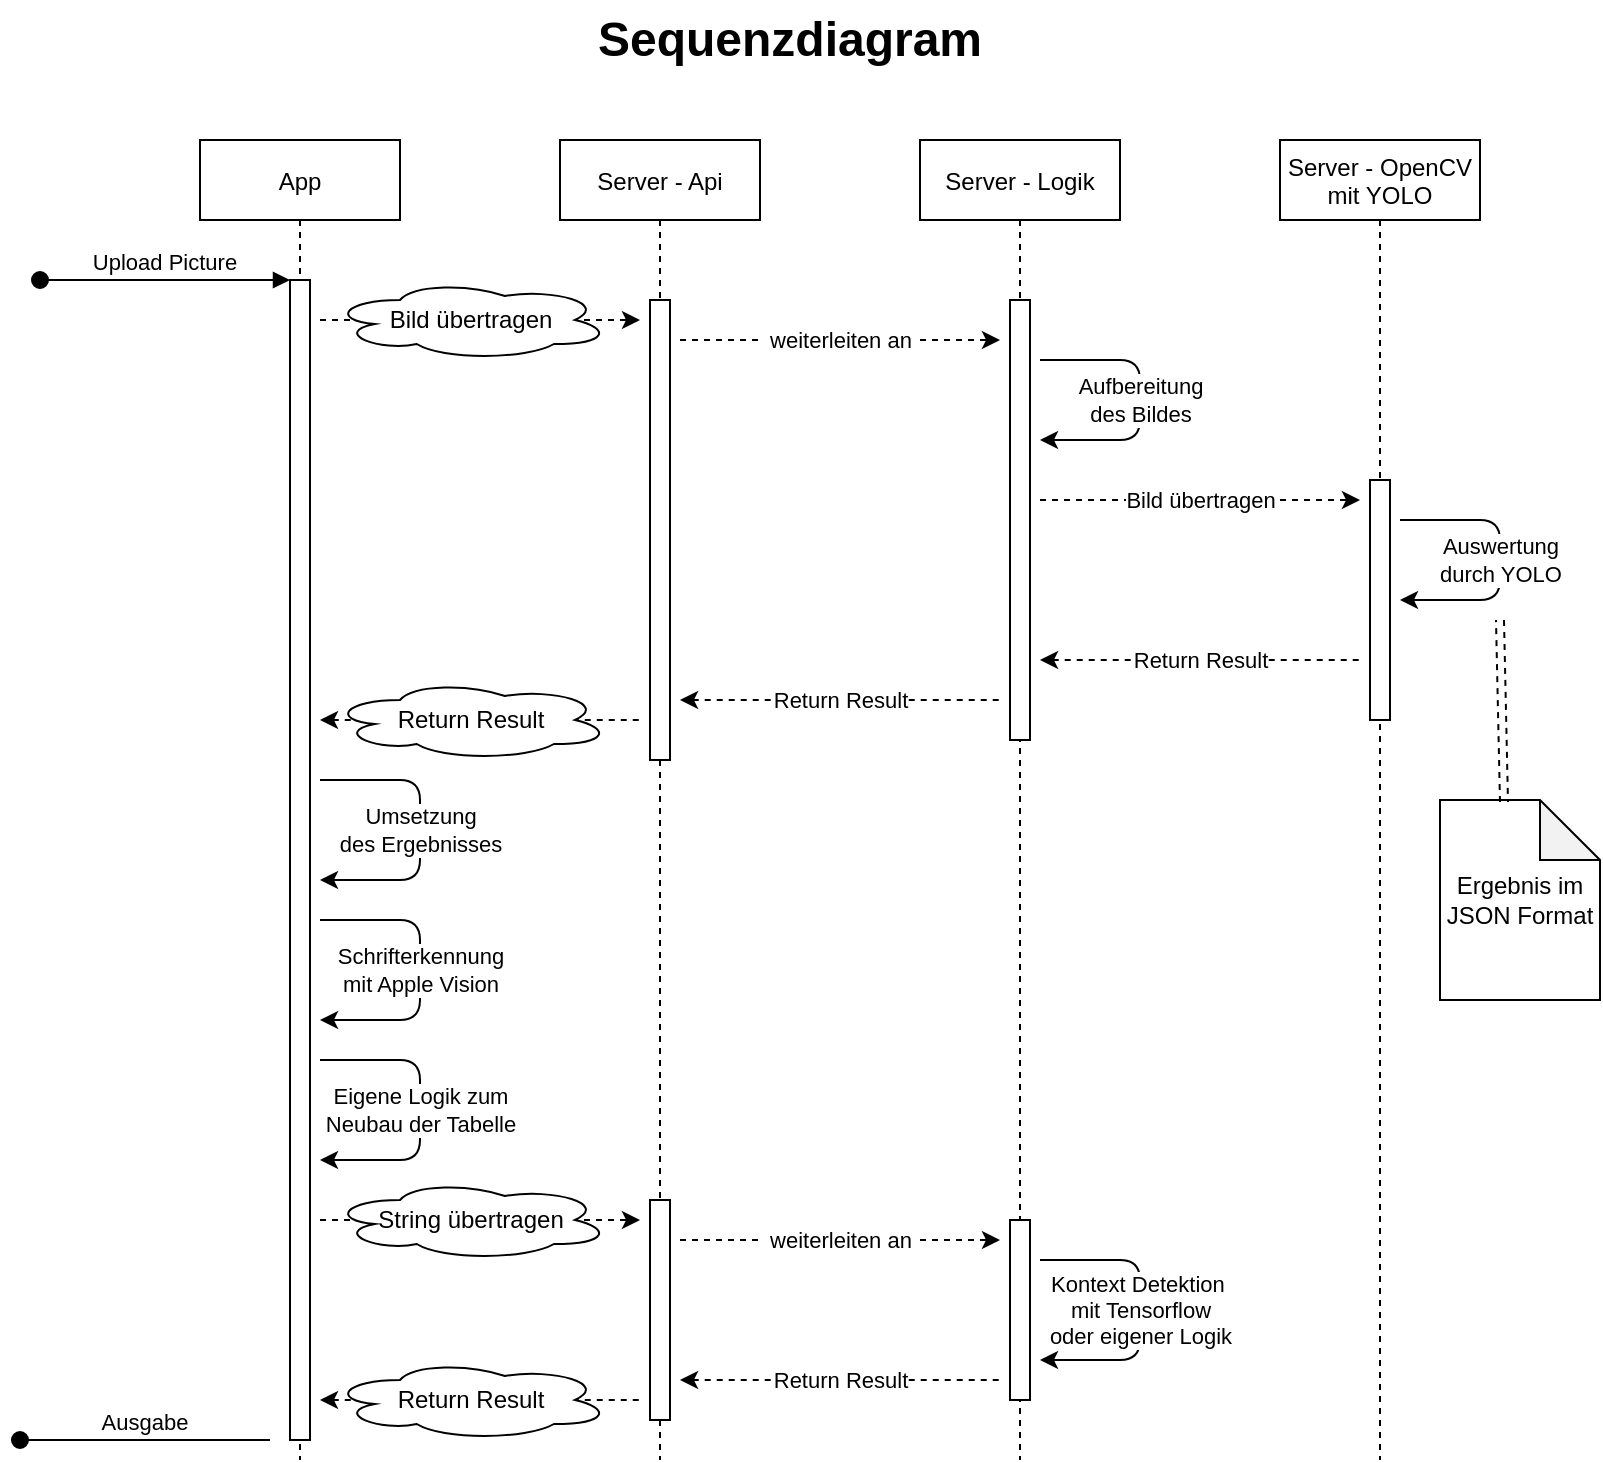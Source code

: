 <mxfile version="13.6.2" type="device" pages="3"><diagram id="kgpKYQtTHZ0yAKxKKP6v" name="Sequenzdiagram"><mxGraphModel dx="946" dy="725" grid="1" gridSize="10" guides="1" tooltips="1" connect="1" arrows="1" fold="1" page="1" pageScale="1" pageWidth="850" pageHeight="1100" math="0" shadow="0"><root><mxCell id="0"/><mxCell id="1" parent="0"/><mxCell id="3nuBFxr9cyL0pnOWT2aG-1" value="App" style="shape=umlLifeline;perimeter=lifelinePerimeter;container=1;collapsible=0;recursiveResize=0;rounded=0;shadow=0;strokeWidth=1;" parent="1" vertex="1"><mxGeometry x="120" y="80" width="100" height="660" as="geometry"/></mxCell><mxCell id="3nuBFxr9cyL0pnOWT2aG-2" value="" style="points=[];perimeter=orthogonalPerimeter;rounded=0;shadow=0;strokeWidth=1;" parent="3nuBFxr9cyL0pnOWT2aG-1" vertex="1"><mxGeometry x="45" y="70" width="10" height="580" as="geometry"/></mxCell><mxCell id="3nuBFxr9cyL0pnOWT2aG-3" value="Upload Picture" style="verticalAlign=bottom;startArrow=oval;endArrow=block;startSize=8;shadow=0;strokeWidth=1;" parent="3nuBFxr9cyL0pnOWT2aG-1" target="3nuBFxr9cyL0pnOWT2aG-2" edge="1"><mxGeometry relative="1" as="geometry"><mxPoint x="-80" y="70" as="sourcePoint"/></mxGeometry></mxCell><mxCell id="3nuBFxr9cyL0pnOWT2aG-5" value="Server - Api" style="shape=umlLifeline;perimeter=lifelinePerimeter;container=1;collapsible=0;recursiveResize=0;rounded=0;shadow=0;strokeWidth=1;" parent="1" vertex="1"><mxGeometry x="300" y="80" width="100" height="660" as="geometry"/></mxCell><mxCell id="3nuBFxr9cyL0pnOWT2aG-6" value="" style="points=[];perimeter=orthogonalPerimeter;rounded=0;shadow=0;strokeWidth=1;" parent="3nuBFxr9cyL0pnOWT2aG-5" vertex="1"><mxGeometry x="45" y="80" width="10" height="230" as="geometry"/></mxCell><mxCell id="Dq4gRBtHRF4H-xhTOPw5-3" value="" style="points=[];perimeter=orthogonalPerimeter;rounded=0;shadow=0;strokeWidth=1;" vertex="1" parent="3nuBFxr9cyL0pnOWT2aG-5"><mxGeometry x="45" y="530" width="10" height="110" as="geometry"/></mxCell><mxCell id="b-IR8Qya_1UxEJyOb2vk-2" value="Server - Logik" style="shape=umlLifeline;perimeter=lifelinePerimeter;container=1;collapsible=0;recursiveResize=0;rounded=0;shadow=0;strokeWidth=1;" parent="1" vertex="1"><mxGeometry x="480" y="80" width="100" height="660" as="geometry"/></mxCell><mxCell id="b-IR8Qya_1UxEJyOb2vk-3" value="" style="points=[];perimeter=orthogonalPerimeter;rounded=0;shadow=0;strokeWidth=1;" parent="b-IR8Qya_1UxEJyOb2vk-2" vertex="1"><mxGeometry x="45" y="80" width="10" height="220" as="geometry"/></mxCell><mxCell id="Dq4gRBtHRF4H-xhTOPw5-8" value="" style="points=[];perimeter=orthogonalPerimeter;rounded=0;shadow=0;strokeWidth=1;" vertex="1" parent="b-IR8Qya_1UxEJyOb2vk-2"><mxGeometry x="45" y="540" width="10" height="90" as="geometry"/></mxCell><mxCell id="b-IR8Qya_1UxEJyOb2vk-4" value="Server - OpenCV&#10;mit YOLO" style="shape=umlLifeline;perimeter=lifelinePerimeter;container=1;collapsible=0;recursiveResize=0;rounded=0;shadow=0;strokeWidth=1;" parent="1" vertex="1"><mxGeometry x="660" y="80" width="100" height="660" as="geometry"/></mxCell><mxCell id="b-IR8Qya_1UxEJyOb2vk-5" value="" style="points=[];perimeter=orthogonalPerimeter;rounded=0;shadow=0;strokeWidth=1;" parent="b-IR8Qya_1UxEJyOb2vk-4" vertex="1"><mxGeometry x="45" y="170" width="10" height="120" as="geometry"/></mxCell><mxCell id="b-IR8Qya_1UxEJyOb2vk-7" value="&amp;nbsp;weiterleiten an&amp;nbsp;" style="endArrow=classic;html=1;dashed=1;" parent="1" edge="1"><mxGeometry width="50" height="50" relative="1" as="geometry"><mxPoint x="360" y="180" as="sourcePoint"/><mxPoint x="520" y="180" as="targetPoint"/><Array as="points"/></mxGeometry></mxCell><mxCell id="b-IR8Qya_1UxEJyOb2vk-9" value="Bild übertragen" style="endArrow=classic;html=1;dashed=1;" parent="1" edge="1"><mxGeometry relative="1" as="geometry"><mxPoint x="180" y="170" as="sourcePoint"/><mxPoint x="340" y="170" as="targetPoint"/></mxGeometry></mxCell><mxCell id="b-IR8Qya_1UxEJyOb2vk-10" value="Bild übertragen" style="shape=cloud;html=1;outlineConnect=0;" parent="b-IR8Qya_1UxEJyOb2vk-9" vertex="1"><mxGeometry width="140" height="40" relative="1" as="geometry"><mxPoint x="-75" y="-20" as="offset"/></mxGeometry></mxCell><mxCell id="b-IR8Qya_1UxEJyOb2vk-11" value="Aufbereitung &lt;br&gt;des Bildes" style="endArrow=classic;html=1;" parent="1" edge="1"><mxGeometry width="50" height="50" relative="1" as="geometry"><mxPoint x="540" y="190" as="sourcePoint"/><mxPoint x="540" y="230" as="targetPoint"/><Array as="points"><mxPoint x="590" y="190"/><mxPoint x="590" y="230"/></Array></mxGeometry></mxCell><mxCell id="b-IR8Qya_1UxEJyOb2vk-12" value="Bild übertragen" style="endArrow=classic;html=1;dashed=1;" parent="1" edge="1"><mxGeometry width="50" height="50" relative="1" as="geometry"><mxPoint x="540" y="260" as="sourcePoint"/><mxPoint x="700" y="260" as="targetPoint"/><Array as="points"><mxPoint x="610" y="260"/></Array></mxGeometry></mxCell><mxCell id="b-IR8Qya_1UxEJyOb2vk-13" value="Auswertung &lt;br&gt;durch YOLO" style="endArrow=classic;html=1;" parent="1" edge="1"><mxGeometry width="50" height="50" relative="1" as="geometry"><mxPoint x="720" y="270" as="sourcePoint"/><mxPoint x="720" y="310" as="targetPoint"/><Array as="points"><mxPoint x="770" y="270"/><mxPoint x="770" y="310"/></Array></mxGeometry></mxCell><mxCell id="b-IR8Qya_1UxEJyOb2vk-14" value="Return Result" style="endArrow=none;html=1;dashed=1;startArrow=classic;startFill=1;endFill=0;" parent="1" edge="1"><mxGeometry width="50" height="50" relative="1" as="geometry"><mxPoint x="540" y="340" as="sourcePoint"/><mxPoint x="700" y="340" as="targetPoint"/><Array as="points"><mxPoint x="610" y="340"/></Array></mxGeometry></mxCell><mxCell id="b-IR8Qya_1UxEJyOb2vk-15" value="Return Result" style="endArrow=none;html=1;dashed=1;startArrow=classic;startFill=1;endFill=0;" parent="1" edge="1"><mxGeometry width="50" height="50" relative="1" as="geometry"><mxPoint x="360" y="360" as="sourcePoint"/><mxPoint x="520" y="360" as="targetPoint"/><Array as="points"><mxPoint x="430" y="360"/></Array></mxGeometry></mxCell><mxCell id="b-IR8Qya_1UxEJyOb2vk-16" value="Bild übertragen" style="endArrow=none;html=1;dashed=1;endFill=0;startArrow=classic;startFill=1;" parent="1" edge="1"><mxGeometry relative="1" as="geometry"><mxPoint x="180" y="370" as="sourcePoint"/><mxPoint x="340" y="370" as="targetPoint"/></mxGeometry></mxCell><mxCell id="b-IR8Qya_1UxEJyOb2vk-17" value="Return Result" style="shape=cloud;html=1;outlineConnect=0;" parent="b-IR8Qya_1UxEJyOb2vk-16" vertex="1"><mxGeometry width="140" height="40" relative="1" as="geometry"><mxPoint x="-75" y="-20" as="offset"/></mxGeometry></mxCell><mxCell id="b-IR8Qya_1UxEJyOb2vk-19" value="Ergebnis im JSON Format" style="shape=note;whiteSpace=wrap;html=1;backgroundOutline=1;darkOpacity=0.05;" parent="1" vertex="1"><mxGeometry x="740" y="410" width="80" height="100" as="geometry"/></mxCell><mxCell id="b-IR8Qya_1UxEJyOb2vk-22" value="" style="shape=link;html=1;dashed=1;startArrow=classic;startFill=1;endArrow=none;endFill=0;entryX=0.4;entryY=0.01;entryDx=0;entryDy=0;entryPerimeter=0;" parent="1" target="b-IR8Qya_1UxEJyOb2vk-19" edge="1"><mxGeometry width="100" relative="1" as="geometry"><mxPoint x="770" y="320" as="sourcePoint"/><mxPoint x="880" y="330" as="targetPoint"/></mxGeometry></mxCell><mxCell id="b-IR8Qya_1UxEJyOb2vk-23" value="Umsetzung &lt;br&gt;des Ergebnisses" style="endArrow=classic;html=1;" parent="1" edge="1"><mxGeometry width="50" height="50" relative="1" as="geometry"><mxPoint x="180" y="400" as="sourcePoint"/><mxPoint x="180" y="450" as="targetPoint"/><Array as="points"><mxPoint x="230" y="400"/><mxPoint x="230" y="450"/></Array></mxGeometry></mxCell><mxCell id="b-IR8Qya_1UxEJyOb2vk-25" value="Schrifterkennung &lt;br&gt;mit Apple Vision" style="endArrow=classic;html=1;" parent="1" edge="1"><mxGeometry width="50" height="50" relative="1" as="geometry"><mxPoint x="180" y="470" as="sourcePoint"/><mxPoint x="180" y="520" as="targetPoint"/><Array as="points"><mxPoint x="230" y="470"/><mxPoint x="230" y="520"/></Array></mxGeometry></mxCell><mxCell id="b-IR8Qya_1UxEJyOb2vk-26" value="Eigene Logik zum &lt;br&gt;Neubau der Tabelle" style="endArrow=classic;html=1;" parent="1" edge="1"><mxGeometry width="50" height="50" relative="1" as="geometry"><mxPoint x="180" y="540" as="sourcePoint"/><mxPoint x="180" y="590" as="targetPoint"/><Array as="points"><mxPoint x="230" y="540"/><mxPoint x="230" y="590"/></Array></mxGeometry></mxCell><mxCell id="b-IR8Qya_1UxEJyOb2vk-27" value="Ausgabe" style="verticalAlign=bottom;startArrow=oval;endArrow=none;startSize=8;shadow=0;strokeWidth=1;endFill=0;" parent="1" edge="1"><mxGeometry relative="1" as="geometry"><mxPoint x="30" y="730" as="sourcePoint"/><mxPoint x="155" y="730" as="targetPoint"/></mxGeometry></mxCell><mxCell id="Dq4gRBtHRF4H-xhTOPw5-1" value="" style="endArrow=classic;html=1;dashed=1;" edge="1" parent="1"><mxGeometry relative="1" as="geometry"><mxPoint x="180" y="620" as="sourcePoint"/><mxPoint x="340" y="620" as="targetPoint"/></mxGeometry></mxCell><mxCell id="Dq4gRBtHRF4H-xhTOPw5-2" value="String übertragen" style="shape=cloud;html=1;outlineConnect=0;" vertex="1" parent="Dq4gRBtHRF4H-xhTOPw5-1"><mxGeometry width="140" height="40" relative="1" as="geometry"><mxPoint x="-75" y="-20" as="offset"/></mxGeometry></mxCell><mxCell id="Dq4gRBtHRF4H-xhTOPw5-4" value="Bild übertragen" style="endArrow=none;html=1;dashed=1;endFill=0;startArrow=classic;startFill=1;" edge="1" parent="1"><mxGeometry relative="1" as="geometry"><mxPoint x="180" y="710" as="sourcePoint"/><mxPoint x="340" y="710" as="targetPoint"/></mxGeometry></mxCell><mxCell id="Dq4gRBtHRF4H-xhTOPw5-5" value="Return Result" style="shape=cloud;html=1;outlineConnect=0;" vertex="1" parent="Dq4gRBtHRF4H-xhTOPw5-4"><mxGeometry width="140" height="40" relative="1" as="geometry"><mxPoint x="-75" y="-20" as="offset"/></mxGeometry></mxCell><mxCell id="Dq4gRBtHRF4H-xhTOPw5-9" value="&amp;nbsp;weiterleiten an&amp;nbsp;" style="endArrow=classic;html=1;dashed=1;" edge="1" parent="1"><mxGeometry width="50" height="50" relative="1" as="geometry"><mxPoint x="360" y="630" as="sourcePoint"/><mxPoint x="520" y="630" as="targetPoint"/><Array as="points"/></mxGeometry></mxCell><mxCell id="Dq4gRBtHRF4H-xhTOPw5-10" value="Return Result" style="endArrow=none;html=1;dashed=1;startArrow=classic;startFill=1;endFill=0;" edge="1" parent="1"><mxGeometry width="50" height="50" relative="1" as="geometry"><mxPoint x="360" y="700" as="sourcePoint"/><mxPoint x="520" y="700" as="targetPoint"/><Array as="points"><mxPoint x="430" y="700"/></Array></mxGeometry></mxCell><mxCell id="Dq4gRBtHRF4H-xhTOPw5-11" value="Kontext Detektion&amp;nbsp;&lt;br&gt;mit Tensorflow &lt;br&gt;oder eigener Logik" style="endArrow=classic;html=1;" edge="1" parent="1"><mxGeometry width="50" height="50" relative="1" as="geometry"><mxPoint x="540" y="640" as="sourcePoint"/><mxPoint x="540" y="690" as="targetPoint"/><Array as="points"><mxPoint x="590" y="640"/><mxPoint x="590" y="690"/></Array></mxGeometry></mxCell><mxCell id="Q8M0xVNfybWmAIiNH_eL-1" value="&lt;b&gt;&lt;font style=&quot;font-size: 24px ; background-color: rgb(255 , 255 , 255)&quot;&gt;Sequenzdiagram&lt;/font&gt;&lt;/b&gt;" style="text;html=1;strokeColor=none;fillColor=none;align=center;verticalAlign=middle;whiteSpace=wrap;rounded=0;glass=0;sketch=1;" vertex="1" parent="1"><mxGeometry x="20" y="10" width="790" height="40" as="geometry"/></mxCell></root></mxGraphModel></diagram><diagram id="tfu1wqVrg6PJkNMNVUtM" name="Components"><mxGraphModel dx="1577" dy="1208" grid="1" gridSize="10" guides="1" tooltips="1" connect="1" arrows="1" fold="1" page="1" pageScale="1" pageWidth="1169" pageHeight="827" math="0" shadow="0"><root><mxCell id="jyQlhVVF2kd9YnU8fo42-0"/><mxCell id="jyQlhVVF2kd9YnU8fo42-1" parent="jyQlhVVF2kd9YnU8fo42-0"/><mxCell id="ochIRivkE4DEXO8nnn-8-16" value="" style="rounded=1;whiteSpace=wrap;html=1;glass=0;sketch=1;" vertex="1" parent="jyQlhVVF2kd9YnU8fo42-1"><mxGeometry x="704" y="160" width="400" height="530" as="geometry"/></mxCell><mxCell id="ochIRivkE4DEXO8nnn-8-15" value="" style="rounded=1;whiteSpace=wrap;html=1;glass=0;sketch=1;" vertex="1" parent="jyQlhVVF2kd9YnU8fo42-1"><mxGeometry x="64" y="160" width="400" height="530" as="geometry"/></mxCell><mxCell id="ochIRivkE4DEXO8nnn-8-5" style="edgeStyle=orthogonalEdgeStyle;rounded=0;orthogonalLoop=1;jettySize=auto;html=1;entryX=1;entryY=0.5;entryDx=0;entryDy=0;startArrow=oval;startFill=1;endArrow=halfCircle;endFill=0;" edge="1" parent="jyQlhVVF2kd9YnU8fo42-1" source="jyQlhVVF2kd9YnU8fo42-3" target="jyQlhVVF2kd9YnU8fo42-8"><mxGeometry relative="1" as="geometry"/></mxCell><mxCell id="ochIRivkE4DEXO8nnn-8-6" style="edgeStyle=orthogonalEdgeStyle;rounded=0;orthogonalLoop=1;jettySize=auto;html=1;entryX=0.5;entryY=1;entryDx=0;entryDy=0;startArrow=oval;startFill=1;endArrow=halfCircle;endFill=0;strokeWidth=2;" edge="1" parent="jyQlhVVF2kd9YnU8fo42-1" source="jyQlhVVF2kd9YnU8fo42-3" target="jyQlhVVF2kd9YnU8fo42-6"><mxGeometry relative="1" as="geometry"/></mxCell><mxCell id="ochIRivkE4DEXO8nnn-8-7" style="edgeStyle=orthogonalEdgeStyle;rounded=0;orthogonalLoop=1;jettySize=auto;html=1;entryX=0.5;entryY=1;entryDx=0;entryDy=0;startArrow=oval;startFill=1;endArrow=halfCircle;endFill=0;strokeWidth=2;" edge="1" parent="jyQlhVVF2kd9YnU8fo42-1" source="jyQlhVVF2kd9YnU8fo42-3" target="jyQlhVVF2kd9YnU8fo42-5"><mxGeometry relative="1" as="geometry"><Array as="points"><mxPoint x="284" y="450"/><mxPoint x="179" y="450"/></Array></mxGeometry></mxCell><mxCell id="jyQlhVVF2kd9YnU8fo42-3" value="UI" style="rounded=1;whiteSpace=wrap;html=1;strokeWidth=2;fillWeight=4;hachureGap=8;hachureAngle=45;sketch=1;fillColor=none;glass=0;" vertex="1" parent="jyQlhVVF2kd9YnU8fo42-1"><mxGeometry x="274" y="480" width="110" height="50" as="geometry"/></mxCell><mxCell id="ochIRivkE4DEXO8nnn-8-8" style="edgeStyle=orthogonalEdgeStyle;rounded=0;orthogonalLoop=1;jettySize=auto;html=1;entryX=0.5;entryY=1;entryDx=0;entryDy=0;startArrow=oval;startFill=1;endArrow=halfCircle;endFill=0;strokeWidth=2;" edge="1" parent="jyQlhVVF2kd9YnU8fo42-1" source="jyQlhVVF2kd9YnU8fo42-5" target="jyQlhVVF2kd9YnU8fo42-9"><mxGeometry relative="1" as="geometry"/></mxCell><mxCell id="jyQlhVVF2kd9YnU8fo42-5" value="Picture Graber" style="rounded=1;whiteSpace=wrap;html=1;strokeWidth=2;fillWeight=4;hachureGap=8;hachureAngle=45;sketch=1;fillColor=none;glass=0;" vertex="1" parent="jyQlhVVF2kd9YnU8fo42-1"><mxGeometry x="124" y="350" width="110" height="50" as="geometry"/></mxCell><mxCell id="ochIRivkE4DEXO8nnn-8-20" style="edgeStyle=orthogonalEdgeStyle;shape=flexArrow;rounded=1;sketch=1;orthogonalLoop=1;jettySize=auto;html=1;startArrow=classicThin;startFill=1;endArrow=classicThin;endFill=1;fillColor=#FFFFFF;" edge="1" parent="jyQlhVVF2kd9YnU8fo42-1"><mxGeometry relative="1" as="geometry"><mxPoint x="404" y="375" as="sourcePoint"/><mxPoint x="734" y="375" as="targetPoint"/></mxGeometry></mxCell><mxCell id="jyQlhVVF2kd9YnU8fo42-6" value="API Logik" style="rounded=1;whiteSpace=wrap;html=1;strokeWidth=2;fillWeight=4;hachureGap=8;hachureAngle=45;sketch=1;fillColor=none;glass=0;" vertex="1" parent="jyQlhVVF2kd9YnU8fo42-1"><mxGeometry x="274" y="350" width="110" height="50" as="geometry"/></mxCell><mxCell id="jyQlhVVF2kd9YnU8fo42-7" value="Apple Vision" style="rounded=1;whiteSpace=wrap;html=1;strokeWidth=2;fillWeight=4;hachureGap=8;hachureAngle=45;sketch=1;fillColor=none;glass=0;" vertex="1" parent="jyQlhVVF2kd9YnU8fo42-1"><mxGeometry x="124" y="614" width="110" height="50" as="geometry"/></mxCell><mxCell id="ochIRivkE4DEXO8nnn-8-4" style="edgeStyle=orthogonalEdgeStyle;rounded=0;orthogonalLoop=1;jettySize=auto;html=1;entryX=0.5;entryY=0;entryDx=0;entryDy=0;startArrow=oval;startFill=1;endArrow=halfCircle;endFill=0;strokeWidth=2;" edge="1" parent="jyQlhVVF2kd9YnU8fo42-1" source="jyQlhVVF2kd9YnU8fo42-8" target="jyQlhVVF2kd9YnU8fo42-7"><mxGeometry relative="1" as="geometry"/></mxCell><mxCell id="jyQlhVVF2kd9YnU8fo42-8" value="Schrifterkennungs&lt;br&gt;Logik" style="rounded=1;whiteSpace=wrap;html=1;strokeWidth=2;fillWeight=4;hachureGap=8;hachureAngle=45;sketch=1;fillColor=none;glass=0;" vertex="1" parent="jyQlhVVF2kd9YnU8fo42-1"><mxGeometry x="124" y="480" width="110" height="50" as="geometry"/></mxCell><mxCell id="jyQlhVVF2kd9YnU8fo42-9" value="Camera Kontroller" style="rounded=1;whiteSpace=wrap;html=1;strokeWidth=2;fillWeight=4;hachureGap=8;hachureAngle=45;sketch=1;fillColor=none;glass=0;" vertex="1" parent="jyQlhVVF2kd9YnU8fo42-1"><mxGeometry x="124" y="220" width="110" height="50" as="geometry"/></mxCell><mxCell id="ochIRivkE4DEXO8nnn-8-2" style="edgeStyle=orthogonalEdgeStyle;rounded=0;orthogonalLoop=1;jettySize=auto;html=1;entryX=0.5;entryY=1;entryDx=0;entryDy=0;startArrow=oval;startFill=1;endArrow=halfCircle;endFill=0;strokeWidth=2;" edge="1" parent="jyQlhVVF2kd9YnU8fo42-1" source="JmyyRdjkUBI_KO0Pr-hq-0" target="ochIRivkE4DEXO8nnn-8-0"><mxGeometry relative="1" as="geometry"/></mxCell><mxCell id="ochIRivkE4DEXO8nnn-8-13" style="edgeStyle=orthogonalEdgeStyle;rounded=0;orthogonalLoop=1;jettySize=auto;html=1;entryX=0;entryY=0.5;entryDx=0;entryDy=0;startArrow=oval;startFill=1;endArrow=halfCircle;endFill=0;strokeWidth=2;" edge="1" parent="jyQlhVVF2kd9YnU8fo42-1" source="JmyyRdjkUBI_KO0Pr-hq-0" target="ochIRivkE4DEXO8nnn-8-9"><mxGeometry relative="1" as="geometry"/></mxCell><mxCell id="JmyyRdjkUBI_KO0Pr-hq-0" value="API" style="rounded=1;whiteSpace=wrap;html=1;strokeWidth=2;fillWeight=4;hachureGap=8;hachureAngle=45;sketch=1;fillColor=none;glass=0;" vertex="1" parent="jyQlhVVF2kd9YnU8fo42-1"><mxGeometry x="744" y="350" width="110" height="50" as="geometry"/></mxCell><mxCell id="ochIRivkE4DEXO8nnn-8-3" style="edgeStyle=orthogonalEdgeStyle;rounded=0;orthogonalLoop=1;jettySize=auto;html=1;entryX=0;entryY=0.5;entryDx=0;entryDy=0;startArrow=oval;startFill=1;endArrow=halfCircle;endFill=0;strokeWidth=2;" edge="1" parent="jyQlhVVF2kd9YnU8fo42-1" source="ochIRivkE4DEXO8nnn-8-0" target="ochIRivkE4DEXO8nnn-8-1"><mxGeometry relative="1" as="geometry"/></mxCell><mxCell id="ochIRivkE4DEXO8nnn-8-0" value="Object Detektion mit OpenCV" style="rounded=1;whiteSpace=wrap;html=1;strokeWidth=2;fillWeight=4;hachureGap=8;hachureAngle=45;sketch=1;fillColor=none;glass=0;" vertex="1" parent="jyQlhVVF2kd9YnU8fo42-1"><mxGeometry x="744" y="220" width="110" height="50" as="geometry"/></mxCell><mxCell id="ochIRivkE4DEXO8nnn-8-1" value="YOLO" style="rounded=1;whiteSpace=wrap;html=1;strokeWidth=2;fillWeight=4;hachureGap=8;hachureAngle=45;sketch=1;fillColor=none;glass=0;" vertex="1" parent="jyQlhVVF2kd9YnU8fo42-1"><mxGeometry x="924" y="220" width="110" height="50" as="geometry"/></mxCell><mxCell id="ochIRivkE4DEXO8nnn-8-12" style="edgeStyle=orthogonalEdgeStyle;rounded=0;orthogonalLoop=1;jettySize=auto;html=1;entryX=0.5;entryY=0;entryDx=0;entryDy=0;startArrow=oval;startFill=1;endArrow=halfCircle;endFill=0;strokeWidth=2;" edge="1" parent="jyQlhVVF2kd9YnU8fo42-1" source="ochIRivkE4DEXO8nnn-8-9" target="ochIRivkE4DEXO8nnn-8-10"><mxGeometry relative="1" as="geometry"/></mxCell><mxCell id="ochIRivkE4DEXO8nnn-8-9" value="Kontext Detektion" style="rounded=1;whiteSpace=wrap;html=1;strokeWidth=2;fillWeight=4;hachureGap=8;hachureAngle=45;sketch=1;fillColor=none;glass=0;" vertex="1" parent="jyQlhVVF2kd9YnU8fo42-1"><mxGeometry x="924" y="350" width="110" height="50" as="geometry"/></mxCell><mxCell id="ochIRivkE4DEXO8nnn-8-10" value="Tensorflow" style="rounded=1;whiteSpace=wrap;html=1;strokeWidth=2;fillWeight=4;hachureGap=8;hachureAngle=45;sketch=1;fillColor=none;glass=0;" vertex="1" parent="jyQlhVVF2kd9YnU8fo42-1"><mxGeometry x="924" y="480" width="110" height="50" as="geometry"/></mxCell><mxCell id="ochIRivkE4DEXO8nnn-8-21" value="" style="html=1;outlineConnect=0;strokeColor=#6881B3;gradientColor=none;gradientDirection=north;strokeWidth=2;shape=mxgraph.networks.cloud;fontColor=#ffffff;glass=0;sketch=1;fillColor=#FFFFFF;" vertex="1" parent="jyQlhVVF2kd9YnU8fo42-1"><mxGeometry x="529" y="350" width="90" height="50" as="geometry"/></mxCell><mxCell id="ochIRivkE4DEXO8nnn-8-23" value="" style="fontColor=#0066CC;verticalAlign=top;verticalLabelPosition=bottom;labelPosition=center;align=center;html=1;outlineConnect=0;fillColor=#CCCCCC;strokeColor=#6881B3;gradientColor=none;gradientDirection=north;strokeWidth=2;shape=mxgraph.networks.mobile;glass=0;sketch=1;" vertex="1" parent="jyQlhVVF2kd9YnU8fo42-1"><mxGeometry x="384" y="170" width="50" height="100" as="geometry"/></mxCell><mxCell id="ochIRivkE4DEXO8nnn-8-24" value="" style="fontColor=#0066CC;verticalAlign=top;verticalLabelPosition=bottom;labelPosition=center;align=center;html=1;outlineConnect=0;strokeColor=#6881B3;gradientColor=none;gradientDirection=north;strokeWidth=2;shape=mxgraph.networks.server;glass=0;sketch=1;fillColor=#FFFFFF;" vertex="1" parent="jyQlhVVF2kd9YnU8fo42-1"><mxGeometry x="734" y="570" width="90" height="100" as="geometry"/></mxCell><mxCell id="W4_WCoxEGKJGSCRcEKUa-0" value="&lt;b&gt;&lt;font style=&quot;font-size: 24px ; background-color: rgb(255 , 255 , 255)&quot;&gt;Komponenten Diagram&lt;/font&gt;&lt;/b&gt;" style="text;html=1;strokeColor=none;fillColor=none;align=center;verticalAlign=middle;whiteSpace=wrap;rounded=0;glass=0;sketch=1;" vertex="1" parent="jyQlhVVF2kd9YnU8fo42-1"><mxGeometry x="189" y="10" width="790" height="40" as="geometry"/></mxCell></root></mxGraphModel></diagram><diagram name="Components mit Anmerkungen" id="Z6QqUfSErsLelwSDXIYV"><mxGraphModel dx="946" dy="725" grid="1" gridSize="10" guides="1" tooltips="1" connect="1" arrows="1" fold="1" page="1" pageScale="1" pageWidth="1169" pageHeight="827" math="0" shadow="0"><root><mxCell id="u54ZnHvSj59Rz0JCBQuq-0"/><mxCell id="u54ZnHvSj59Rz0JCBQuq-1" parent="u54ZnHvSj59Rz0JCBQuq-0"/><mxCell id="u54ZnHvSj59Rz0JCBQuq-28" value="" style="group" vertex="1" connectable="0" parent="u54ZnHvSj59Rz0JCBQuq-1"><mxGeometry x="65" y="160" width="1040" height="530" as="geometry"/></mxCell><mxCell id="u54ZnHvSj59Rz0JCBQuq-2" value="" style="rounded=1;whiteSpace=wrap;html=1;glass=0;sketch=1;" vertex="1" parent="u54ZnHvSj59Rz0JCBQuq-28"><mxGeometry x="640" width="400" height="530" as="geometry"/></mxCell><mxCell id="u54ZnHvSj59Rz0JCBQuq-3" value="" style="rounded=1;whiteSpace=wrap;html=1;glass=0;sketch=1;" vertex="1" parent="u54ZnHvSj59Rz0JCBQuq-28"><mxGeometry width="400" height="530" as="geometry"/></mxCell><mxCell id="u54ZnHvSj59Rz0JCBQuq-7" value="UI" style="rounded=1;whiteSpace=wrap;html=1;strokeWidth=2;fillWeight=4;hachureGap=8;hachureAngle=45;sketch=1;fillColor=none;glass=0;" vertex="1" parent="u54ZnHvSj59Rz0JCBQuq-28"><mxGeometry x="210" y="320" width="110" height="50" as="geometry"/></mxCell><mxCell id="u54ZnHvSj59Rz0JCBQuq-9" value="Picture Graber" style="rounded=1;whiteSpace=wrap;html=1;strokeWidth=2;fillWeight=4;hachureGap=8;hachureAngle=45;sketch=1;fillColor=none;glass=0;" vertex="1" parent="u54ZnHvSj59Rz0JCBQuq-28"><mxGeometry x="60" y="190" width="110" height="50" as="geometry"/></mxCell><mxCell id="u54ZnHvSj59Rz0JCBQuq-6" style="edgeStyle=orthogonalEdgeStyle;rounded=0;orthogonalLoop=1;jettySize=auto;html=1;entryX=0.5;entryY=1;entryDx=0;entryDy=0;startArrow=oval;startFill=1;endArrow=halfCircle;endFill=0;" edge="1" parent="u54ZnHvSj59Rz0JCBQuq-28" source="u54ZnHvSj59Rz0JCBQuq-7" target="u54ZnHvSj59Rz0JCBQuq-9"><mxGeometry relative="1" as="geometry"><Array as="points"><mxPoint x="220" y="290"/><mxPoint x="115" y="290"/></Array></mxGeometry></mxCell><mxCell id="u54ZnHvSj59Rz0JCBQuq-10" style="edgeStyle=orthogonalEdgeStyle;shape=flexArrow;rounded=1;sketch=1;orthogonalLoop=1;jettySize=auto;html=1;startArrow=classicThin;startFill=1;endArrow=classicThin;endFill=1;fillColor=#FFFFFF;" edge="1" parent="u54ZnHvSj59Rz0JCBQuq-28"><mxGeometry relative="1" as="geometry"><mxPoint x="340" y="215" as="sourcePoint"/><mxPoint x="670" y="215" as="targetPoint"/></mxGeometry></mxCell><mxCell id="u54ZnHvSj59Rz0JCBQuq-11" value="API Logik" style="rounded=1;whiteSpace=wrap;html=1;strokeWidth=2;fillWeight=4;hachureGap=8;hachureAngle=45;sketch=1;fillColor=none;glass=0;" vertex="1" parent="u54ZnHvSj59Rz0JCBQuq-28"><mxGeometry x="210" y="190" width="110" height="50" as="geometry"/></mxCell><mxCell id="u54ZnHvSj59Rz0JCBQuq-5" style="edgeStyle=orthogonalEdgeStyle;rounded=0;orthogonalLoop=1;jettySize=auto;html=1;entryX=0.5;entryY=1;entryDx=0;entryDy=0;startArrow=oval;startFill=1;endArrow=halfCircle;endFill=0;" edge="1" parent="u54ZnHvSj59Rz0JCBQuq-28" source="u54ZnHvSj59Rz0JCBQuq-7" target="u54ZnHvSj59Rz0JCBQuq-11"><mxGeometry relative="1" as="geometry"/></mxCell><mxCell id="u54ZnHvSj59Rz0JCBQuq-12" value="Apple Vision" style="rounded=1;whiteSpace=wrap;html=1;strokeWidth=2;fillWeight=4;hachureGap=8;hachureAngle=45;sketch=1;fillColor=none;glass=0;" vertex="1" parent="u54ZnHvSj59Rz0JCBQuq-28"><mxGeometry x="60" y="454" width="110" height="50" as="geometry"/></mxCell><mxCell id="u54ZnHvSj59Rz0JCBQuq-13" style="edgeStyle=orthogonalEdgeStyle;rounded=0;orthogonalLoop=1;jettySize=auto;html=1;entryX=0.5;entryY=0;entryDx=0;entryDy=0;startArrow=oval;startFill=1;endArrow=halfCircle;endFill=0;" edge="1" parent="u54ZnHvSj59Rz0JCBQuq-28" source="u54ZnHvSj59Rz0JCBQuq-14" target="u54ZnHvSj59Rz0JCBQuq-12"><mxGeometry relative="1" as="geometry"/></mxCell><mxCell id="u54ZnHvSj59Rz0JCBQuq-14" value="Schrifterkennungs&lt;br&gt;Logik" style="rounded=1;whiteSpace=wrap;html=1;strokeWidth=2;fillWeight=4;hachureGap=8;hachureAngle=45;sketch=1;fillColor=none;glass=0;" vertex="1" parent="u54ZnHvSj59Rz0JCBQuq-28"><mxGeometry x="60" y="320" width="110" height="50" as="geometry"/></mxCell><mxCell id="u54ZnHvSj59Rz0JCBQuq-4" style="edgeStyle=orthogonalEdgeStyle;rounded=0;orthogonalLoop=1;jettySize=auto;html=1;entryX=1;entryY=0.5;entryDx=0;entryDy=0;startArrow=oval;startFill=1;endArrow=halfCircle;endFill=0;" edge="1" parent="u54ZnHvSj59Rz0JCBQuq-28" source="u54ZnHvSj59Rz0JCBQuq-7" target="u54ZnHvSj59Rz0JCBQuq-14"><mxGeometry relative="1" as="geometry"/></mxCell><mxCell id="u54ZnHvSj59Rz0JCBQuq-15" value="Camera Kontroller" style="rounded=1;whiteSpace=wrap;html=1;strokeWidth=2;fillWeight=4;hachureGap=8;hachureAngle=45;sketch=1;fillColor=none;glass=0;" vertex="1" parent="u54ZnHvSj59Rz0JCBQuq-28"><mxGeometry x="60" y="60" width="110" height="50" as="geometry"/></mxCell><mxCell id="u54ZnHvSj59Rz0JCBQuq-8" style="edgeStyle=orthogonalEdgeStyle;rounded=0;orthogonalLoop=1;jettySize=auto;html=1;entryX=0.5;entryY=1;entryDx=0;entryDy=0;startArrow=oval;startFill=1;endArrow=halfCircle;endFill=0;" edge="1" parent="u54ZnHvSj59Rz0JCBQuq-28" source="u54ZnHvSj59Rz0JCBQuq-9" target="u54ZnHvSj59Rz0JCBQuq-15"><mxGeometry relative="1" as="geometry"/></mxCell><mxCell id="u54ZnHvSj59Rz0JCBQuq-18" value="API" style="rounded=1;whiteSpace=wrap;html=1;strokeWidth=2;fillWeight=4;hachureGap=8;hachureAngle=45;sketch=1;fillColor=none;glass=0;" vertex="1" parent="u54ZnHvSj59Rz0JCBQuq-28"><mxGeometry x="680" y="190" width="110" height="50" as="geometry"/></mxCell><mxCell id="u54ZnHvSj59Rz0JCBQuq-20" value="Object Detektion mit OpenCV" style="rounded=1;whiteSpace=wrap;html=1;strokeWidth=2;fillWeight=4;hachureGap=8;hachureAngle=45;sketch=1;fillColor=none;glass=0;" vertex="1" parent="u54ZnHvSj59Rz0JCBQuq-28"><mxGeometry x="680" y="60" width="110" height="50" as="geometry"/></mxCell><mxCell id="u54ZnHvSj59Rz0JCBQuq-16" style="edgeStyle=orthogonalEdgeStyle;rounded=0;orthogonalLoop=1;jettySize=auto;html=1;entryX=0.5;entryY=1;entryDx=0;entryDy=0;startArrow=oval;startFill=1;endArrow=halfCircle;endFill=0;" edge="1" parent="u54ZnHvSj59Rz0JCBQuq-28" source="u54ZnHvSj59Rz0JCBQuq-18" target="u54ZnHvSj59Rz0JCBQuq-20"><mxGeometry relative="1" as="geometry"/></mxCell><mxCell id="u54ZnHvSj59Rz0JCBQuq-21" value="YOLO" style="rounded=1;whiteSpace=wrap;html=1;strokeWidth=2;fillWeight=4;hachureGap=8;hachureAngle=45;sketch=1;fillColor=none;glass=0;" vertex="1" parent="u54ZnHvSj59Rz0JCBQuq-28"><mxGeometry x="860" y="60" width="110" height="50" as="geometry"/></mxCell><mxCell id="u54ZnHvSj59Rz0JCBQuq-19" style="edgeStyle=orthogonalEdgeStyle;rounded=0;orthogonalLoop=1;jettySize=auto;html=1;entryX=0;entryY=0.5;entryDx=0;entryDy=0;startArrow=oval;startFill=1;endArrow=halfCircle;endFill=0;" edge="1" parent="u54ZnHvSj59Rz0JCBQuq-28" source="u54ZnHvSj59Rz0JCBQuq-20" target="u54ZnHvSj59Rz0JCBQuq-21"><mxGeometry relative="1" as="geometry"/></mxCell><mxCell id="u54ZnHvSj59Rz0JCBQuq-23" value="Kontext Detektion" style="rounded=1;whiteSpace=wrap;html=1;strokeWidth=2;fillWeight=4;hachureGap=8;hachureAngle=45;sketch=1;fillColor=none;glass=0;" vertex="1" parent="u54ZnHvSj59Rz0JCBQuq-28"><mxGeometry x="860" y="190" width="110" height="50" as="geometry"/></mxCell><mxCell id="u54ZnHvSj59Rz0JCBQuq-17" style="edgeStyle=orthogonalEdgeStyle;rounded=0;orthogonalLoop=1;jettySize=auto;html=1;entryX=0;entryY=0.5;entryDx=0;entryDy=0;startArrow=oval;startFill=1;endArrow=halfCircle;endFill=0;" edge="1" parent="u54ZnHvSj59Rz0JCBQuq-28" source="u54ZnHvSj59Rz0JCBQuq-18" target="u54ZnHvSj59Rz0JCBQuq-23"><mxGeometry relative="1" as="geometry"/></mxCell><mxCell id="u54ZnHvSj59Rz0JCBQuq-24" value="Tensorflow" style="rounded=1;whiteSpace=wrap;html=1;strokeWidth=2;fillWeight=4;hachureGap=8;hachureAngle=45;sketch=1;fillColor=none;glass=0;" vertex="1" parent="u54ZnHvSj59Rz0JCBQuq-28"><mxGeometry x="860" y="320" width="110" height="50" as="geometry"/></mxCell><mxCell id="u54ZnHvSj59Rz0JCBQuq-22" style="edgeStyle=orthogonalEdgeStyle;rounded=0;orthogonalLoop=1;jettySize=auto;html=1;entryX=0.5;entryY=0;entryDx=0;entryDy=0;startArrow=oval;startFill=1;endArrow=halfCircle;endFill=0;" edge="1" parent="u54ZnHvSj59Rz0JCBQuq-28" source="u54ZnHvSj59Rz0JCBQuq-23" target="u54ZnHvSj59Rz0JCBQuq-24"><mxGeometry relative="1" as="geometry"/></mxCell><mxCell id="u54ZnHvSj59Rz0JCBQuq-25" value="" style="html=1;outlineConnect=0;strokeColor=#6881B3;gradientColor=none;gradientDirection=north;strokeWidth=2;shape=mxgraph.networks.cloud;fontColor=#ffffff;glass=0;sketch=1;fillColor=#FFFFFF;" vertex="1" parent="u54ZnHvSj59Rz0JCBQuq-28"><mxGeometry x="465" y="190" width="90" height="50" as="geometry"/></mxCell><mxCell id="u54ZnHvSj59Rz0JCBQuq-26" value="" style="fontColor=#0066CC;verticalAlign=top;verticalLabelPosition=bottom;labelPosition=center;align=center;html=1;outlineConnect=0;fillColor=#CCCCCC;strokeColor=#6881B3;gradientColor=none;gradientDirection=north;strokeWidth=2;shape=mxgraph.networks.mobile;glass=0;sketch=1;" vertex="1" parent="u54ZnHvSj59Rz0JCBQuq-28"><mxGeometry x="320" y="10" width="50" height="100" as="geometry"/></mxCell><mxCell id="u54ZnHvSj59Rz0JCBQuq-27" value="" style="fontColor=#0066CC;verticalAlign=top;verticalLabelPosition=bottom;labelPosition=center;align=center;html=1;outlineConnect=0;strokeColor=#6881B3;gradientColor=none;gradientDirection=north;strokeWidth=2;shape=mxgraph.networks.server;glass=0;sketch=1;fillColor=#FFFFFF;" vertex="1" parent="u54ZnHvSj59Rz0JCBQuq-28"><mxGeometry x="670" y="410" width="90" height="100" as="geometry"/></mxCell><mxCell id="u54ZnHvSj59Rz0JCBQuq-32" value="Kommunikation mit dem Server" style="shape=callout;whiteSpace=wrap;html=1;perimeter=calloutPerimeter;glass=0;sketch=1;fillColor=#FFFFFF;position2=0.54;" vertex="1" parent="u54ZnHvSj59Rz0JCBQuq-28"><mxGeometry x="185" y="110" width="120" height="80" as="geometry"/></mxCell><mxCell id="u54ZnHvSj59Rz0JCBQuq-33" value="Schnittstelle zur App" style="shape=callout;whiteSpace=wrap;html=1;perimeter=calloutPerimeter;glass=0;sketch=1;fillColor=#FFFFFF;position2=0.92;" vertex="1" parent="u54ZnHvSj59Rz0JCBQuq-28"><mxGeometry x="575" y="120" width="120" height="80" as="geometry"/></mxCell><mxCell id="u54ZnHvSj59Rz0JCBQuq-34" value="Kontext Detektion" style="shape=callout;whiteSpace=wrap;html=1;perimeter=calloutPerimeter;glass=0;sketch=1;fillColor=#FFFFFF;position2=1;" vertex="1" parent="u54ZnHvSj59Rz0JCBQuq-28"><mxGeometry x="805" y="120" width="120" height="80" as="geometry"/></mxCell><mxCell id="u54ZnHvSj59Rz0JCBQuq-35" value="Transformieren der Ergebnisse vom Yolo Netz ins JSON Format" style="shape=callout;whiteSpace=wrap;html=1;perimeter=calloutPerimeter;glass=0;sketch=1;fillColor=#FFFFFF;position2=1;" vertex="1" parent="u54ZnHvSj59Rz0JCBQuq-28"><mxGeometry x="595" y="-40" width="120" height="100" as="geometry"/></mxCell><mxCell id="u54ZnHvSj59Rz0JCBQuq-37" value="Unterstützen der Kontext Detektion" style="shape=callout;whiteSpace=wrap;html=1;perimeter=calloutPerimeter;glass=0;sketch=1;fillColor=#FFFFFF;position2=0.79;" vertex="1" parent="u54ZnHvSj59Rz0JCBQuq-28"><mxGeometry x="775" y="270" width="120" height="70" as="geometry"/></mxCell><mxCell id="u54ZnHvSj59Rz0JCBQuq-29" value="Erfassen und Transformieren eine gewählten Bildes" style="shape=callout;whiteSpace=wrap;html=1;perimeter=calloutPerimeter;glass=0;sketch=1;fillColor=#FFFFFF;position2=1;" vertex="1" parent="u54ZnHvSj59Rz0JCBQuq-1"><mxGeometry y="270" width="120" height="80" as="geometry"/></mxCell><mxCell id="u54ZnHvSj59Rz0JCBQuq-30" value="Erfassen von Zeichen im gewählten Bild" style="shape=callout;whiteSpace=wrap;html=1;perimeter=calloutPerimeter;glass=0;sketch=1;fillColor=#FFFFFF;position2=1;" vertex="1" parent="u54ZnHvSj59Rz0JCBQuq-1"><mxGeometry x="5" y="550" width="120" height="80" as="geometry"/></mxCell><mxCell id="u54ZnHvSj59Rz0JCBQuq-31" value="Neubau der Tabelle aus dem Ergebnis der Schrifterkennung" style="shape=callout;whiteSpace=wrap;html=1;perimeter=calloutPerimeter;glass=0;sketch=1;fillColor=#FFFFFF;position2=1;" vertex="1" parent="u54ZnHvSj59Rz0JCBQuq-1"><mxGeometry x="5" y="420" width="120" height="80" as="geometry"/></mxCell><mxCell id="u54ZnHvSj59Rz0JCBQuq-36" value="Objekt Detektion mit YOLO" style="shape=callout;whiteSpace=wrap;html=1;perimeter=calloutPerimeter;glass=0;sketch=1;fillColor=#FFFFFF;position2=1;" vertex="1" parent="u54ZnHvSj59Rz0JCBQuq-1"><mxGeometry x="860" y="150" width="120" height="70" as="geometry"/></mxCell></root></mxGraphModel></diagram></mxfile>
